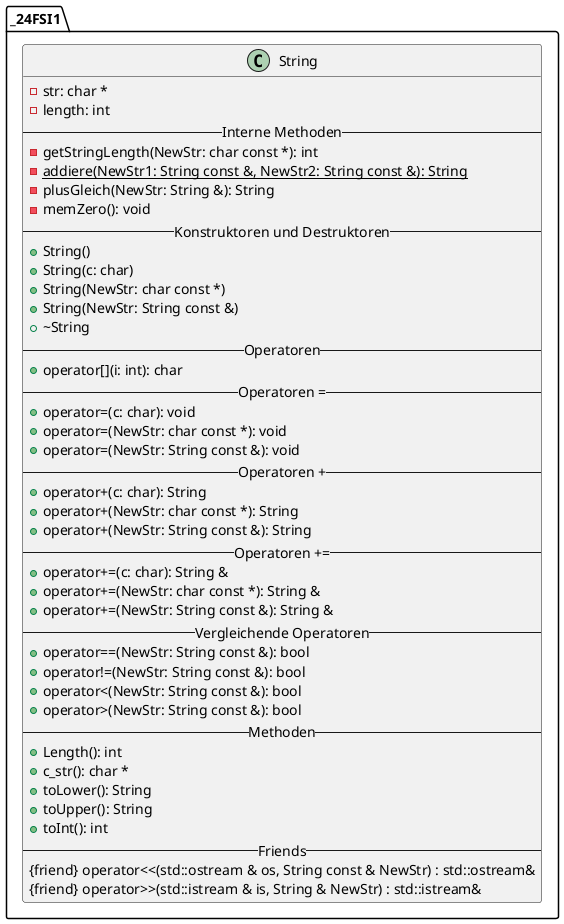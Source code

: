 @startuml
'https://plantuml.com/class-diagram
set namespaceSeparator ::
class _24FSI1::String {
-str: char *
-length: int
-- Interne Methoden --
-getStringLength(NewStr: char const *): int
-{static}addiere(NewStr1: String const &, NewStr2: String const &): String
-plusGleich(NewStr: String &): String
-memZero(): void
-- Konstruktoren und Destruktoren --
+String()
+String(c: char)
+String(NewStr: char const *)
+String(NewStr: String const &)
+~String
-- Operatoren --
+operator[](i: int): char
-- Operatoren = --
+operator=(c: char): void
+operator=(NewStr: char const *): void
+operator=(NewStr: String const &): void
-- Operatoren + --
+operator+(c: char): String
+operator+(NewStr: char const *): String
+operator+(NewStr: String const &): String
-- Operatoren += --
+operator+=(c: char): String &
+operator+=(NewStr: char const *): String &
+operator+=(NewStr: String const &): String &
-- Vergleichende Operatoren --
+operator==(NewStr: String const &): bool
+operator!=(NewStr: String const &): bool
+operator<(NewStr: String const &): bool
+operator>(NewStr: String const &): bool
-- Methoden --
+Length(): int
+c_str(): char *
+toLower(): String
+toUpper(): String
+toInt(): int
-- Friends --
{friend} operator<<(std::ostream & os, String const & NewStr) : std::ostream&
{friend} operator>>(std::istream & is, String & NewStr) : std::istream&
}
}
@enduml